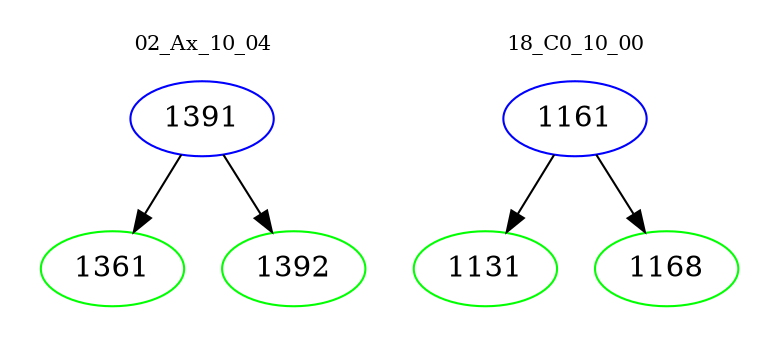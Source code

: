digraph{
subgraph cluster_0 {
color = white
label = "02_Ax_10_04";
fontsize=10;
T0_1391 [label="1391", color="blue"]
T0_1391 -> T0_1361 [color="black"]
T0_1361 [label="1361", color="green"]
T0_1391 -> T0_1392 [color="black"]
T0_1392 [label="1392", color="green"]
}
subgraph cluster_1 {
color = white
label = "18_C0_10_00";
fontsize=10;
T1_1161 [label="1161", color="blue"]
T1_1161 -> T1_1131 [color="black"]
T1_1131 [label="1131", color="green"]
T1_1161 -> T1_1168 [color="black"]
T1_1168 [label="1168", color="green"]
}
}
